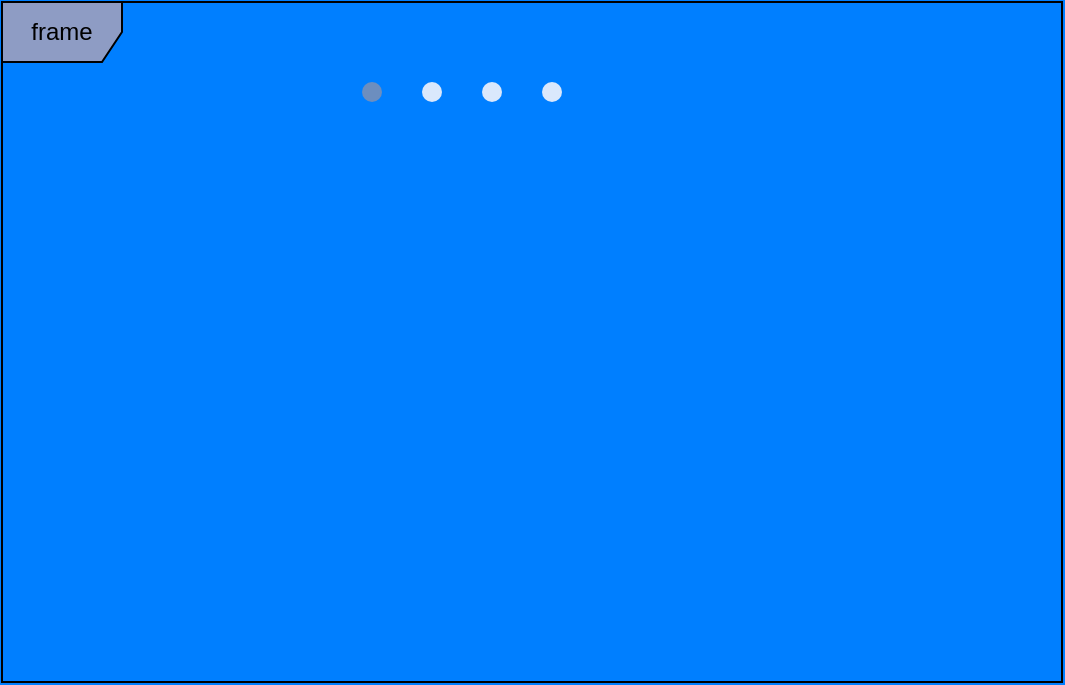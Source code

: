 <mxfile version="24.7.8">
  <diagram name="Page-1" id="YP0XRK3NthEJyLqqMKMA">
    <mxGraphModel dx="550" dy="557" grid="1" gridSize="10" guides="1" tooltips="1" connect="1" arrows="1" fold="1" page="1" pageScale="1" pageWidth="1169" pageHeight="827" background="#007FFF" math="0" shadow="0">
      <root>
        <mxCell id="0" />
        <mxCell id="1" parent="0" />
        <mxCell id="QY9ci-2Wa2H-TH06ffW4-2" value="frame" style="shape=umlFrame;whiteSpace=wrap;html=1;pointerEvents=0;fillColor=#8E9CC4;" vertex="1" parent="1">
          <mxGeometry x="20" y="80" width="530" height="340" as="geometry" />
        </mxCell>
        <mxCell id="QY9ci-2Wa2H-TH06ffW4-3" value="" style="verticalLabelPosition=bottom;shadow=0;dashed=0;align=center;html=1;verticalAlign=top;strokeWidth=1;shape=mxgraph.mockup.navigation.pageControl;fillColor=#dae8fc;strokeColor=#6c8ebf;" vertex="1" parent="1">
          <mxGeometry x="200" y="110" width="100" height="30" as="geometry" />
        </mxCell>
      </root>
    </mxGraphModel>
  </diagram>
</mxfile>
